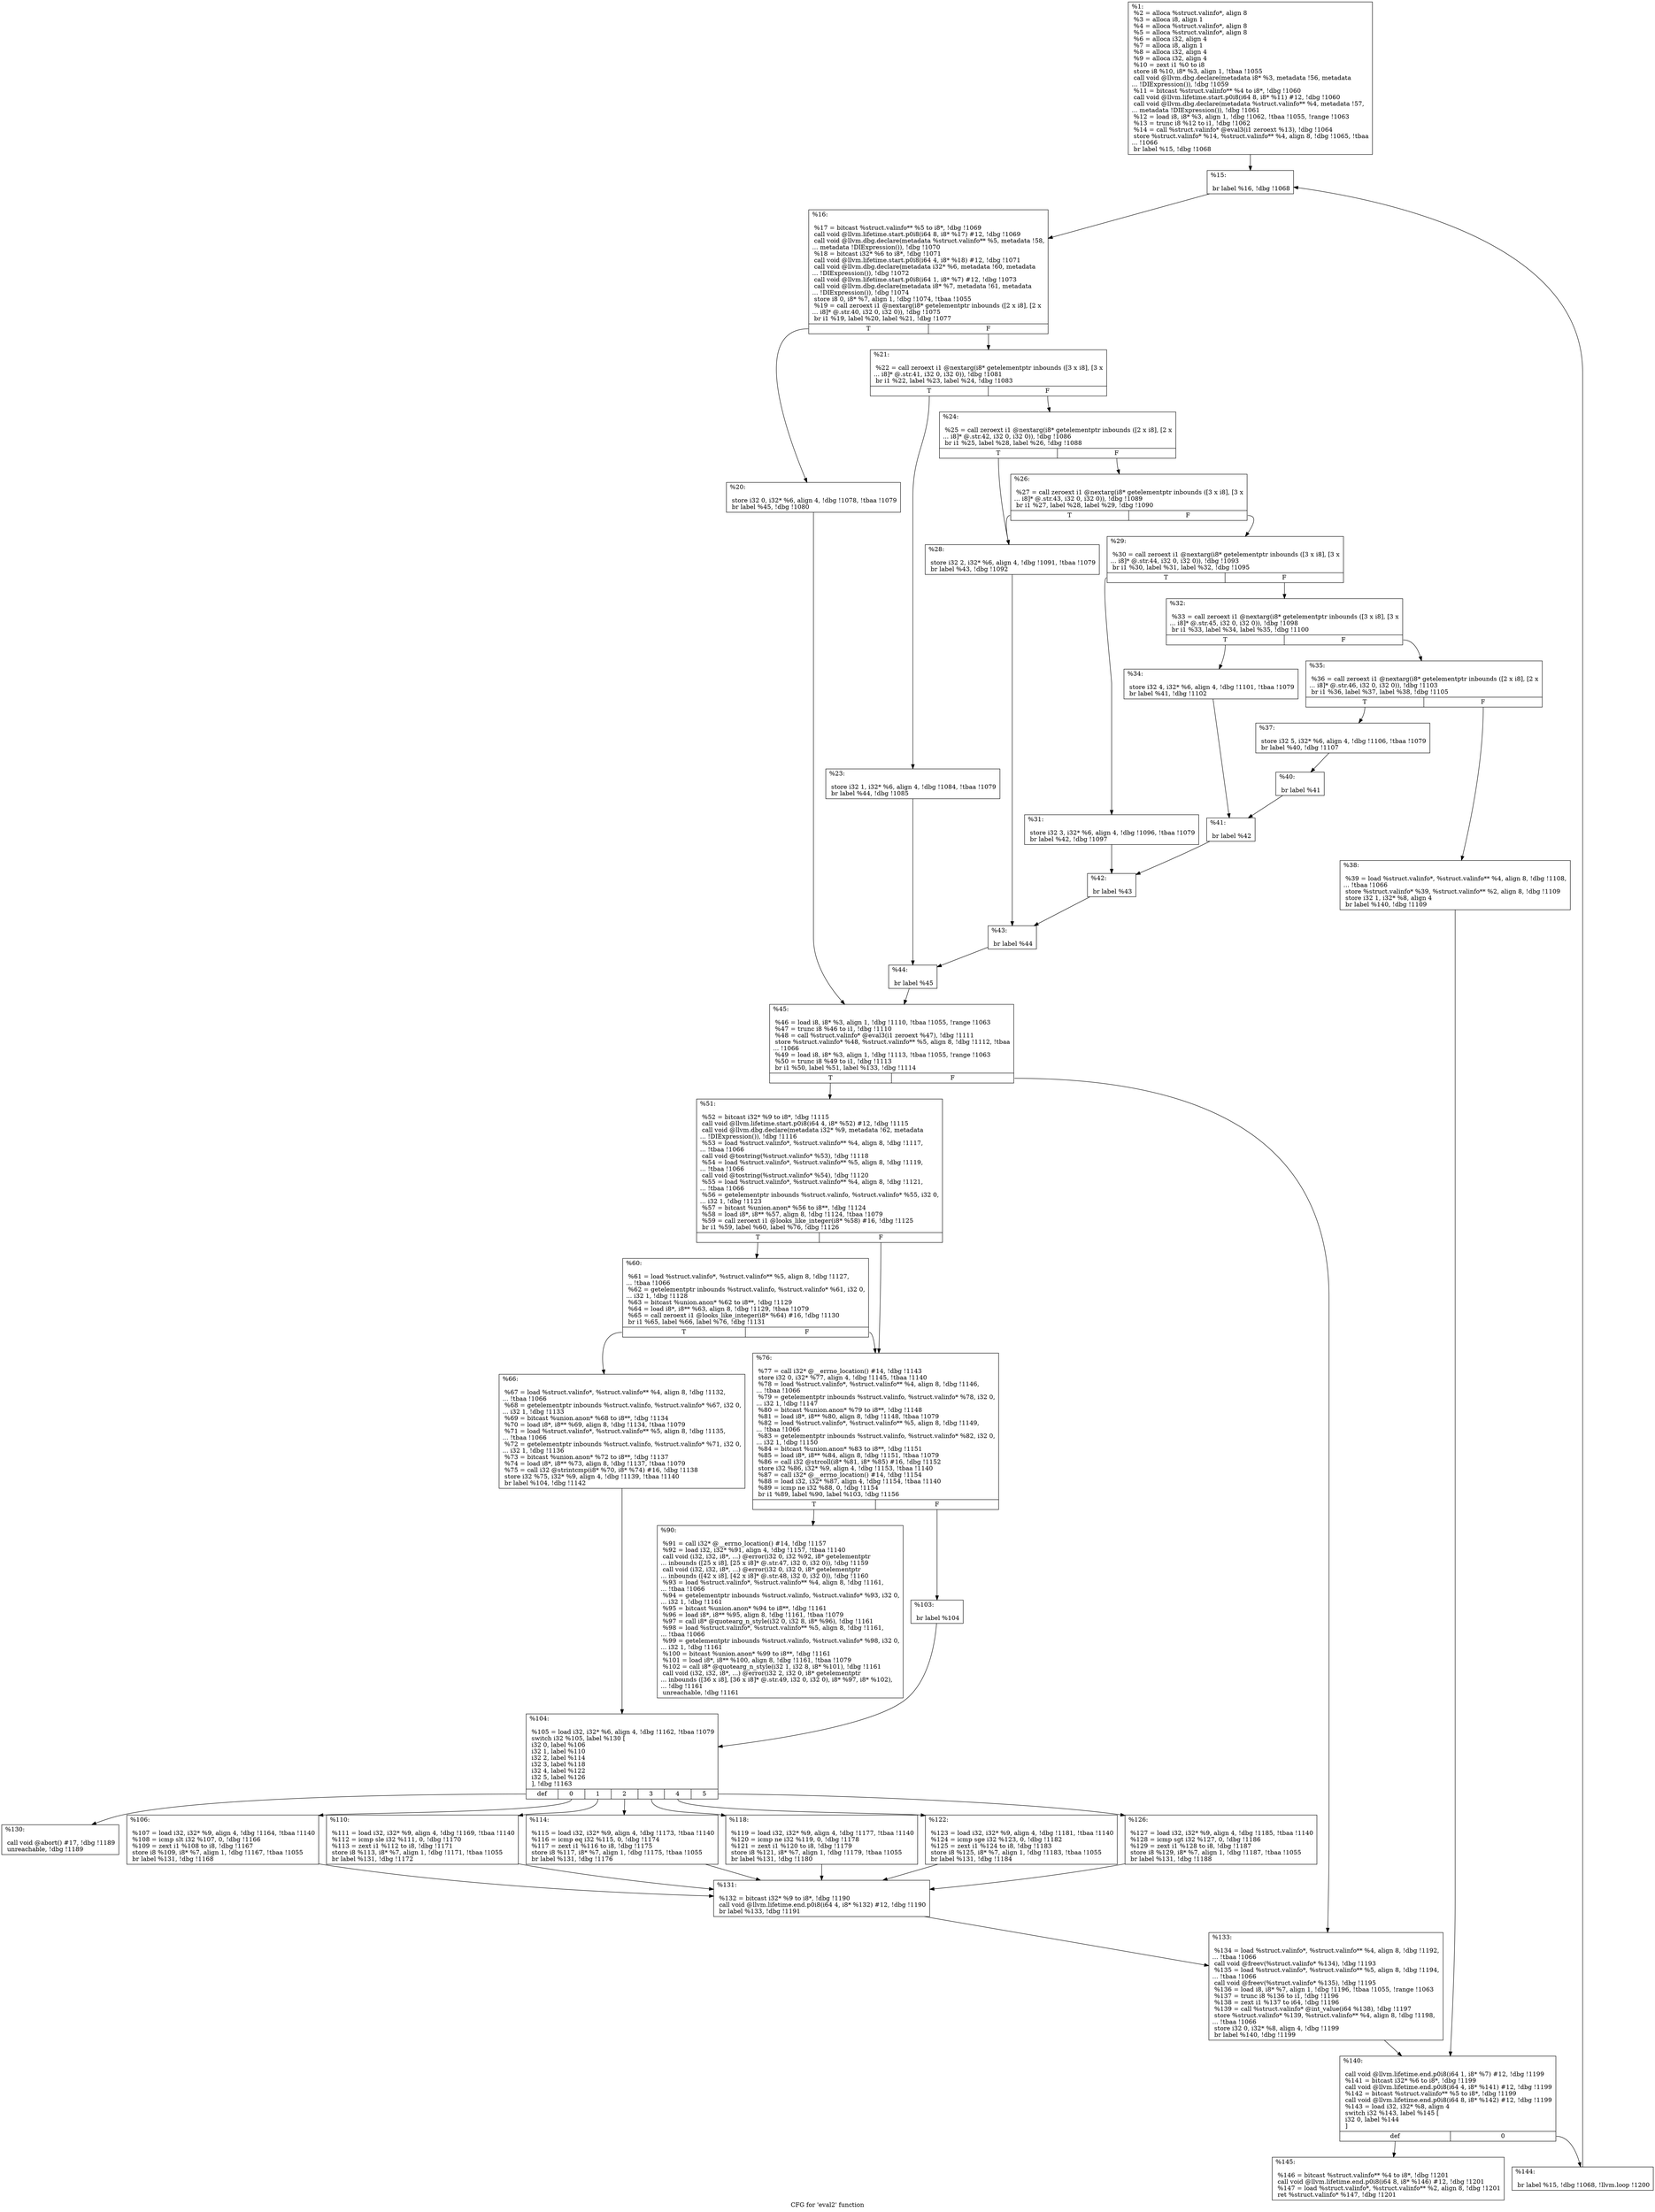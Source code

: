 digraph "CFG for 'eval2' function" {
	label="CFG for 'eval2' function";

	Node0x9160a0 [shape=record,label="{%1:\l  %2 = alloca %struct.valinfo*, align 8\l  %3 = alloca i8, align 1\l  %4 = alloca %struct.valinfo*, align 8\l  %5 = alloca %struct.valinfo*, align 8\l  %6 = alloca i32, align 4\l  %7 = alloca i8, align 1\l  %8 = alloca i32, align 4\l  %9 = alloca i32, align 4\l  %10 = zext i1 %0 to i8\l  store i8 %10, i8* %3, align 1, !tbaa !1055\l  call void @llvm.dbg.declare(metadata i8* %3, metadata !56, metadata\l... !DIExpression()), !dbg !1059\l  %11 = bitcast %struct.valinfo** %4 to i8*, !dbg !1060\l  call void @llvm.lifetime.start.p0i8(i64 8, i8* %11) #12, !dbg !1060\l  call void @llvm.dbg.declare(metadata %struct.valinfo** %4, metadata !57,\l... metadata !DIExpression()), !dbg !1061\l  %12 = load i8, i8* %3, align 1, !dbg !1062, !tbaa !1055, !range !1063\l  %13 = trunc i8 %12 to i1, !dbg !1062\l  %14 = call %struct.valinfo* @eval3(i1 zeroext %13), !dbg !1064\l  store %struct.valinfo* %14, %struct.valinfo** %4, align 8, !dbg !1065, !tbaa\l... !1066\l  br label %15, !dbg !1068\l}"];
	Node0x9160a0 -> Node0x9167b0;
	Node0x9167b0 [shape=record,label="{%15:\l\l  br label %16, !dbg !1068\l}"];
	Node0x9167b0 -> Node0x916800;
	Node0x916800 [shape=record,label="{%16:\l\l  %17 = bitcast %struct.valinfo** %5 to i8*, !dbg !1069\l  call void @llvm.lifetime.start.p0i8(i64 8, i8* %17) #12, !dbg !1069\l  call void @llvm.dbg.declare(metadata %struct.valinfo** %5, metadata !58,\l... metadata !DIExpression()), !dbg !1070\l  %18 = bitcast i32* %6 to i8*, !dbg !1071\l  call void @llvm.lifetime.start.p0i8(i64 4, i8* %18) #12, !dbg !1071\l  call void @llvm.dbg.declare(metadata i32* %6, metadata !60, metadata\l... !DIExpression()), !dbg !1072\l  call void @llvm.lifetime.start.p0i8(i64 1, i8* %7) #12, !dbg !1073\l  call void @llvm.dbg.declare(metadata i8* %7, metadata !61, metadata\l... !DIExpression()), !dbg !1074\l  store i8 0, i8* %7, align 1, !dbg !1074, !tbaa !1055\l  %19 = call zeroext i1 @nextarg(i8* getelementptr inbounds ([2 x i8], [2 x\l... i8]* @.str.40, i32 0, i32 0)), !dbg !1075\l  br i1 %19, label %20, label %21, !dbg !1077\l|{<s0>T|<s1>F}}"];
	Node0x916800:s0 -> Node0x916850;
	Node0x916800:s1 -> Node0x9168a0;
	Node0x916850 [shape=record,label="{%20:\l\l  store i32 0, i32* %6, align 4, !dbg !1078, !tbaa !1079\l  br label %45, !dbg !1080\l}"];
	Node0x916850 -> Node0x916df0;
	Node0x9168a0 [shape=record,label="{%21:\l\l  %22 = call zeroext i1 @nextarg(i8* getelementptr inbounds ([3 x i8], [3 x\l... i8]* @.str.41, i32 0, i32 0)), !dbg !1081\l  br i1 %22, label %23, label %24, !dbg !1083\l|{<s0>T|<s1>F}}"];
	Node0x9168a0:s0 -> Node0x9168f0;
	Node0x9168a0:s1 -> Node0x916940;
	Node0x9168f0 [shape=record,label="{%23:\l\l  store i32 1, i32* %6, align 4, !dbg !1084, !tbaa !1079\l  br label %44, !dbg !1085\l}"];
	Node0x9168f0 -> Node0x916da0;
	Node0x916940 [shape=record,label="{%24:\l\l  %25 = call zeroext i1 @nextarg(i8* getelementptr inbounds ([2 x i8], [2 x\l... i8]* @.str.42, i32 0, i32 0)), !dbg !1086\l  br i1 %25, label %28, label %26, !dbg !1088\l|{<s0>T|<s1>F}}"];
	Node0x916940:s0 -> Node0x9169e0;
	Node0x916940:s1 -> Node0x916990;
	Node0x916990 [shape=record,label="{%26:\l\l  %27 = call zeroext i1 @nextarg(i8* getelementptr inbounds ([3 x i8], [3 x\l... i8]* @.str.43, i32 0, i32 0)), !dbg !1089\l  br i1 %27, label %28, label %29, !dbg !1090\l|{<s0>T|<s1>F}}"];
	Node0x916990:s0 -> Node0x9169e0;
	Node0x916990:s1 -> Node0x916a30;
	Node0x9169e0 [shape=record,label="{%28:\l\l  store i32 2, i32* %6, align 4, !dbg !1091, !tbaa !1079\l  br label %43, !dbg !1092\l}"];
	Node0x9169e0 -> Node0x916d50;
	Node0x916a30 [shape=record,label="{%29:\l\l  %30 = call zeroext i1 @nextarg(i8* getelementptr inbounds ([3 x i8], [3 x\l... i8]* @.str.44, i32 0, i32 0)), !dbg !1093\l  br i1 %30, label %31, label %32, !dbg !1095\l|{<s0>T|<s1>F}}"];
	Node0x916a30:s0 -> Node0x916a80;
	Node0x916a30:s1 -> Node0x916ad0;
	Node0x916a80 [shape=record,label="{%31:\l\l  store i32 3, i32* %6, align 4, !dbg !1096, !tbaa !1079\l  br label %42, !dbg !1097\l}"];
	Node0x916a80 -> Node0x916d00;
	Node0x916ad0 [shape=record,label="{%32:\l\l  %33 = call zeroext i1 @nextarg(i8* getelementptr inbounds ([3 x i8], [3 x\l... i8]* @.str.45, i32 0, i32 0)), !dbg !1098\l  br i1 %33, label %34, label %35, !dbg !1100\l|{<s0>T|<s1>F}}"];
	Node0x916ad0:s0 -> Node0x916b20;
	Node0x916ad0:s1 -> Node0x916b70;
	Node0x916b20 [shape=record,label="{%34:\l\l  store i32 4, i32* %6, align 4, !dbg !1101, !tbaa !1079\l  br label %41, !dbg !1102\l}"];
	Node0x916b20 -> Node0x916cb0;
	Node0x916b70 [shape=record,label="{%35:\l\l  %36 = call zeroext i1 @nextarg(i8* getelementptr inbounds ([2 x i8], [2 x\l... i8]* @.str.46, i32 0, i32 0)), !dbg !1103\l  br i1 %36, label %37, label %38, !dbg !1105\l|{<s0>T|<s1>F}}"];
	Node0x916b70:s0 -> Node0x916bc0;
	Node0x916b70:s1 -> Node0x916c10;
	Node0x916bc0 [shape=record,label="{%37:\l\l  store i32 5, i32* %6, align 4, !dbg !1106, !tbaa !1079\l  br label %40, !dbg !1107\l}"];
	Node0x916bc0 -> Node0x916c60;
	Node0x916c10 [shape=record,label="{%38:\l\l  %39 = load %struct.valinfo*, %struct.valinfo** %4, align 8, !dbg !1108,\l... !tbaa !1066\l  store %struct.valinfo* %39, %struct.valinfo** %2, align 8, !dbg !1109\l  store i32 1, i32* %8, align 4\l  br label %140, !dbg !1109\l}"];
	Node0x916c10 -> Node0x917340;
	Node0x916c60 [shape=record,label="{%40:\l\l  br label %41\l}"];
	Node0x916c60 -> Node0x916cb0;
	Node0x916cb0 [shape=record,label="{%41:\l\l  br label %42\l}"];
	Node0x916cb0 -> Node0x916d00;
	Node0x916d00 [shape=record,label="{%42:\l\l  br label %43\l}"];
	Node0x916d00 -> Node0x916d50;
	Node0x916d50 [shape=record,label="{%43:\l\l  br label %44\l}"];
	Node0x916d50 -> Node0x916da0;
	Node0x916da0 [shape=record,label="{%44:\l\l  br label %45\l}"];
	Node0x916da0 -> Node0x916df0;
	Node0x916df0 [shape=record,label="{%45:\l\l  %46 = load i8, i8* %3, align 1, !dbg !1110, !tbaa !1055, !range !1063\l  %47 = trunc i8 %46 to i1, !dbg !1110\l  %48 = call %struct.valinfo* @eval3(i1 zeroext %47), !dbg !1111\l  store %struct.valinfo* %48, %struct.valinfo** %5, align 8, !dbg !1112, !tbaa\l... !1066\l  %49 = load i8, i8* %3, align 1, !dbg !1113, !tbaa !1055, !range !1063\l  %50 = trunc i8 %49 to i1, !dbg !1113\l  br i1 %50, label %51, label %133, !dbg !1114\l|{<s0>T|<s1>F}}"];
	Node0x916df0:s0 -> Node0x916e40;
	Node0x916df0:s1 -> Node0x9172f0;
	Node0x916e40 [shape=record,label="{%51:\l\l  %52 = bitcast i32* %9 to i8*, !dbg !1115\l  call void @llvm.lifetime.start.p0i8(i64 4, i8* %52) #12, !dbg !1115\l  call void @llvm.dbg.declare(metadata i32* %9, metadata !62, metadata\l... !DIExpression()), !dbg !1116\l  %53 = load %struct.valinfo*, %struct.valinfo** %4, align 8, !dbg !1117,\l... !tbaa !1066\l  call void @tostring(%struct.valinfo* %53), !dbg !1118\l  %54 = load %struct.valinfo*, %struct.valinfo** %5, align 8, !dbg !1119,\l... !tbaa !1066\l  call void @tostring(%struct.valinfo* %54), !dbg !1120\l  %55 = load %struct.valinfo*, %struct.valinfo** %4, align 8, !dbg !1121,\l... !tbaa !1066\l  %56 = getelementptr inbounds %struct.valinfo, %struct.valinfo* %55, i32 0,\l... i32 1, !dbg !1123\l  %57 = bitcast %union.anon* %56 to i8**, !dbg !1124\l  %58 = load i8*, i8** %57, align 8, !dbg !1124, !tbaa !1079\l  %59 = call zeroext i1 @looks_like_integer(i8* %58) #16, !dbg !1125\l  br i1 %59, label %60, label %76, !dbg !1126\l|{<s0>T|<s1>F}}"];
	Node0x916e40:s0 -> Node0x916e90;
	Node0x916e40:s1 -> Node0x916f30;
	Node0x916e90 [shape=record,label="{%60:\l\l  %61 = load %struct.valinfo*, %struct.valinfo** %5, align 8, !dbg !1127,\l... !tbaa !1066\l  %62 = getelementptr inbounds %struct.valinfo, %struct.valinfo* %61, i32 0,\l... i32 1, !dbg !1128\l  %63 = bitcast %union.anon* %62 to i8**, !dbg !1129\l  %64 = load i8*, i8** %63, align 8, !dbg !1129, !tbaa !1079\l  %65 = call zeroext i1 @looks_like_integer(i8* %64) #16, !dbg !1130\l  br i1 %65, label %66, label %76, !dbg !1131\l|{<s0>T|<s1>F}}"];
	Node0x916e90:s0 -> Node0x916ee0;
	Node0x916e90:s1 -> Node0x916f30;
	Node0x916ee0 [shape=record,label="{%66:\l\l  %67 = load %struct.valinfo*, %struct.valinfo** %4, align 8, !dbg !1132,\l... !tbaa !1066\l  %68 = getelementptr inbounds %struct.valinfo, %struct.valinfo* %67, i32 0,\l... i32 1, !dbg !1133\l  %69 = bitcast %union.anon* %68 to i8**, !dbg !1134\l  %70 = load i8*, i8** %69, align 8, !dbg !1134, !tbaa !1079\l  %71 = load %struct.valinfo*, %struct.valinfo** %5, align 8, !dbg !1135,\l... !tbaa !1066\l  %72 = getelementptr inbounds %struct.valinfo, %struct.valinfo* %71, i32 0,\l... i32 1, !dbg !1136\l  %73 = bitcast %union.anon* %72 to i8**, !dbg !1137\l  %74 = load i8*, i8** %73, align 8, !dbg !1137, !tbaa !1079\l  %75 = call i32 @strintcmp(i8* %70, i8* %74) #16, !dbg !1138\l  store i32 %75, i32* %9, align 4, !dbg !1139, !tbaa !1140\l  br label %104, !dbg !1142\l}"];
	Node0x916ee0 -> Node0x917020;
	Node0x916f30 [shape=record,label="{%76:\l\l  %77 = call i32* @__errno_location() #14, !dbg !1143\l  store i32 0, i32* %77, align 4, !dbg !1145, !tbaa !1140\l  %78 = load %struct.valinfo*, %struct.valinfo** %4, align 8, !dbg !1146,\l... !tbaa !1066\l  %79 = getelementptr inbounds %struct.valinfo, %struct.valinfo* %78, i32 0,\l... i32 1, !dbg !1147\l  %80 = bitcast %union.anon* %79 to i8**, !dbg !1148\l  %81 = load i8*, i8** %80, align 8, !dbg !1148, !tbaa !1079\l  %82 = load %struct.valinfo*, %struct.valinfo** %5, align 8, !dbg !1149,\l... !tbaa !1066\l  %83 = getelementptr inbounds %struct.valinfo, %struct.valinfo* %82, i32 0,\l... i32 1, !dbg !1150\l  %84 = bitcast %union.anon* %83 to i8**, !dbg !1151\l  %85 = load i8*, i8** %84, align 8, !dbg !1151, !tbaa !1079\l  %86 = call i32 @strcoll(i8* %81, i8* %85) #16, !dbg !1152\l  store i32 %86, i32* %9, align 4, !dbg !1153, !tbaa !1140\l  %87 = call i32* @__errno_location() #14, !dbg !1154\l  %88 = load i32, i32* %87, align 4, !dbg !1154, !tbaa !1140\l  %89 = icmp ne i32 %88, 0, !dbg !1154\l  br i1 %89, label %90, label %103, !dbg !1156\l|{<s0>T|<s1>F}}"];
	Node0x916f30:s0 -> Node0x916f80;
	Node0x916f30:s1 -> Node0x916fd0;
	Node0x916f80 [shape=record,label="{%90:\l\l  %91 = call i32* @__errno_location() #14, !dbg !1157\l  %92 = load i32, i32* %91, align 4, !dbg !1157, !tbaa !1140\l  call void (i32, i32, i8*, ...) @error(i32 0, i32 %92, i8* getelementptr\l... inbounds ([25 x i8], [25 x i8]* @.str.47, i32 0, i32 0)), !dbg !1159\l  call void (i32, i32, i8*, ...) @error(i32 0, i32 0, i8* getelementptr\l... inbounds ([42 x i8], [42 x i8]* @.str.48, i32 0, i32 0)), !dbg !1160\l  %93 = load %struct.valinfo*, %struct.valinfo** %4, align 8, !dbg !1161,\l... !tbaa !1066\l  %94 = getelementptr inbounds %struct.valinfo, %struct.valinfo* %93, i32 0,\l... i32 1, !dbg !1161\l  %95 = bitcast %union.anon* %94 to i8**, !dbg !1161\l  %96 = load i8*, i8** %95, align 8, !dbg !1161, !tbaa !1079\l  %97 = call i8* @quotearg_n_style(i32 0, i32 8, i8* %96), !dbg !1161\l  %98 = load %struct.valinfo*, %struct.valinfo** %5, align 8, !dbg !1161,\l... !tbaa !1066\l  %99 = getelementptr inbounds %struct.valinfo, %struct.valinfo* %98, i32 0,\l... i32 1, !dbg !1161\l  %100 = bitcast %union.anon* %99 to i8**, !dbg !1161\l  %101 = load i8*, i8** %100, align 8, !dbg !1161, !tbaa !1079\l  %102 = call i8* @quotearg_n_style(i32 1, i32 8, i8* %101), !dbg !1161\l  call void (i32, i32, i8*, ...) @error(i32 2, i32 0, i8* getelementptr\l... inbounds ([36 x i8], [36 x i8]* @.str.49, i32 0, i32 0), i8* %97, i8* %102),\l... !dbg !1161\l  unreachable, !dbg !1161\l}"];
	Node0x916fd0 [shape=record,label="{%103:\l\l  br label %104\l}"];
	Node0x916fd0 -> Node0x917020;
	Node0x917020 [shape=record,label="{%104:\l\l  %105 = load i32, i32* %6, align 4, !dbg !1162, !tbaa !1079\l  switch i32 %105, label %130 [\l    i32 0, label %106\l    i32 1, label %110\l    i32 2, label %114\l    i32 3, label %118\l    i32 4, label %122\l    i32 5, label %126\l  ], !dbg !1163\l|{<s0>def|<s1>0|<s2>1|<s3>2|<s4>3|<s5>4|<s6>5}}"];
	Node0x917020:s0 -> Node0x917250;
	Node0x917020:s1 -> Node0x917070;
	Node0x917020:s2 -> Node0x9170c0;
	Node0x917020:s3 -> Node0x917110;
	Node0x917020:s4 -> Node0x917160;
	Node0x917020:s5 -> Node0x9171b0;
	Node0x917020:s6 -> Node0x917200;
	Node0x917070 [shape=record,label="{%106:\l\l  %107 = load i32, i32* %9, align 4, !dbg !1164, !tbaa !1140\l  %108 = icmp slt i32 %107, 0, !dbg !1166\l  %109 = zext i1 %108 to i8, !dbg !1167\l  store i8 %109, i8* %7, align 1, !dbg !1167, !tbaa !1055\l  br label %131, !dbg !1168\l}"];
	Node0x917070 -> Node0x9172a0;
	Node0x9170c0 [shape=record,label="{%110:\l\l  %111 = load i32, i32* %9, align 4, !dbg !1169, !tbaa !1140\l  %112 = icmp sle i32 %111, 0, !dbg !1170\l  %113 = zext i1 %112 to i8, !dbg !1171\l  store i8 %113, i8* %7, align 1, !dbg !1171, !tbaa !1055\l  br label %131, !dbg !1172\l}"];
	Node0x9170c0 -> Node0x9172a0;
	Node0x917110 [shape=record,label="{%114:\l\l  %115 = load i32, i32* %9, align 4, !dbg !1173, !tbaa !1140\l  %116 = icmp eq i32 %115, 0, !dbg !1174\l  %117 = zext i1 %116 to i8, !dbg !1175\l  store i8 %117, i8* %7, align 1, !dbg !1175, !tbaa !1055\l  br label %131, !dbg !1176\l}"];
	Node0x917110 -> Node0x9172a0;
	Node0x917160 [shape=record,label="{%118:\l\l  %119 = load i32, i32* %9, align 4, !dbg !1177, !tbaa !1140\l  %120 = icmp ne i32 %119, 0, !dbg !1178\l  %121 = zext i1 %120 to i8, !dbg !1179\l  store i8 %121, i8* %7, align 1, !dbg !1179, !tbaa !1055\l  br label %131, !dbg !1180\l}"];
	Node0x917160 -> Node0x9172a0;
	Node0x9171b0 [shape=record,label="{%122:\l\l  %123 = load i32, i32* %9, align 4, !dbg !1181, !tbaa !1140\l  %124 = icmp sge i32 %123, 0, !dbg !1182\l  %125 = zext i1 %124 to i8, !dbg !1183\l  store i8 %125, i8* %7, align 1, !dbg !1183, !tbaa !1055\l  br label %131, !dbg !1184\l}"];
	Node0x9171b0 -> Node0x9172a0;
	Node0x917200 [shape=record,label="{%126:\l\l  %127 = load i32, i32* %9, align 4, !dbg !1185, !tbaa !1140\l  %128 = icmp sgt i32 %127, 0, !dbg !1186\l  %129 = zext i1 %128 to i8, !dbg !1187\l  store i8 %129, i8* %7, align 1, !dbg !1187, !tbaa !1055\l  br label %131, !dbg !1188\l}"];
	Node0x917200 -> Node0x9172a0;
	Node0x917250 [shape=record,label="{%130:\l\l  call void @abort() #17, !dbg !1189\l  unreachable, !dbg !1189\l}"];
	Node0x9172a0 [shape=record,label="{%131:\l\l  %132 = bitcast i32* %9 to i8*, !dbg !1190\l  call void @llvm.lifetime.end.p0i8(i64 4, i8* %132) #12, !dbg !1190\l  br label %133, !dbg !1191\l}"];
	Node0x9172a0 -> Node0x9172f0;
	Node0x9172f0 [shape=record,label="{%133:\l\l  %134 = load %struct.valinfo*, %struct.valinfo** %4, align 8, !dbg !1192,\l... !tbaa !1066\l  call void @freev(%struct.valinfo* %134), !dbg !1193\l  %135 = load %struct.valinfo*, %struct.valinfo** %5, align 8, !dbg !1194,\l... !tbaa !1066\l  call void @freev(%struct.valinfo* %135), !dbg !1195\l  %136 = load i8, i8* %7, align 1, !dbg !1196, !tbaa !1055, !range !1063\l  %137 = trunc i8 %136 to i1, !dbg !1196\l  %138 = zext i1 %137 to i64, !dbg !1196\l  %139 = call %struct.valinfo* @int_value(i64 %138), !dbg !1197\l  store %struct.valinfo* %139, %struct.valinfo** %4, align 8, !dbg !1198,\l... !tbaa !1066\l  store i32 0, i32* %8, align 4, !dbg !1199\l  br label %140, !dbg !1199\l}"];
	Node0x9172f0 -> Node0x917340;
	Node0x917340 [shape=record,label="{%140:\l\l  call void @llvm.lifetime.end.p0i8(i64 1, i8* %7) #12, !dbg !1199\l  %141 = bitcast i32* %6 to i8*, !dbg !1199\l  call void @llvm.lifetime.end.p0i8(i64 4, i8* %141) #12, !dbg !1199\l  %142 = bitcast %struct.valinfo** %5 to i8*, !dbg !1199\l  call void @llvm.lifetime.end.p0i8(i64 8, i8* %142) #12, !dbg !1199\l  %143 = load i32, i32* %8, align 4\l  switch i32 %143, label %145 [\l    i32 0, label %144\l  ]\l|{<s0>def|<s1>0}}"];
	Node0x917340:s0 -> Node0x9173e0;
	Node0x917340:s1 -> Node0x917390;
	Node0x917390 [shape=record,label="{%144:\l\l  br label %15, !dbg !1068, !llvm.loop !1200\l}"];
	Node0x917390 -> Node0x9167b0;
	Node0x9173e0 [shape=record,label="{%145:\l\l  %146 = bitcast %struct.valinfo** %4 to i8*, !dbg !1201\l  call void @llvm.lifetime.end.p0i8(i64 8, i8* %146) #12, !dbg !1201\l  %147 = load %struct.valinfo*, %struct.valinfo** %2, align 8, !dbg !1201\l  ret %struct.valinfo* %147, !dbg !1201\l}"];
}
